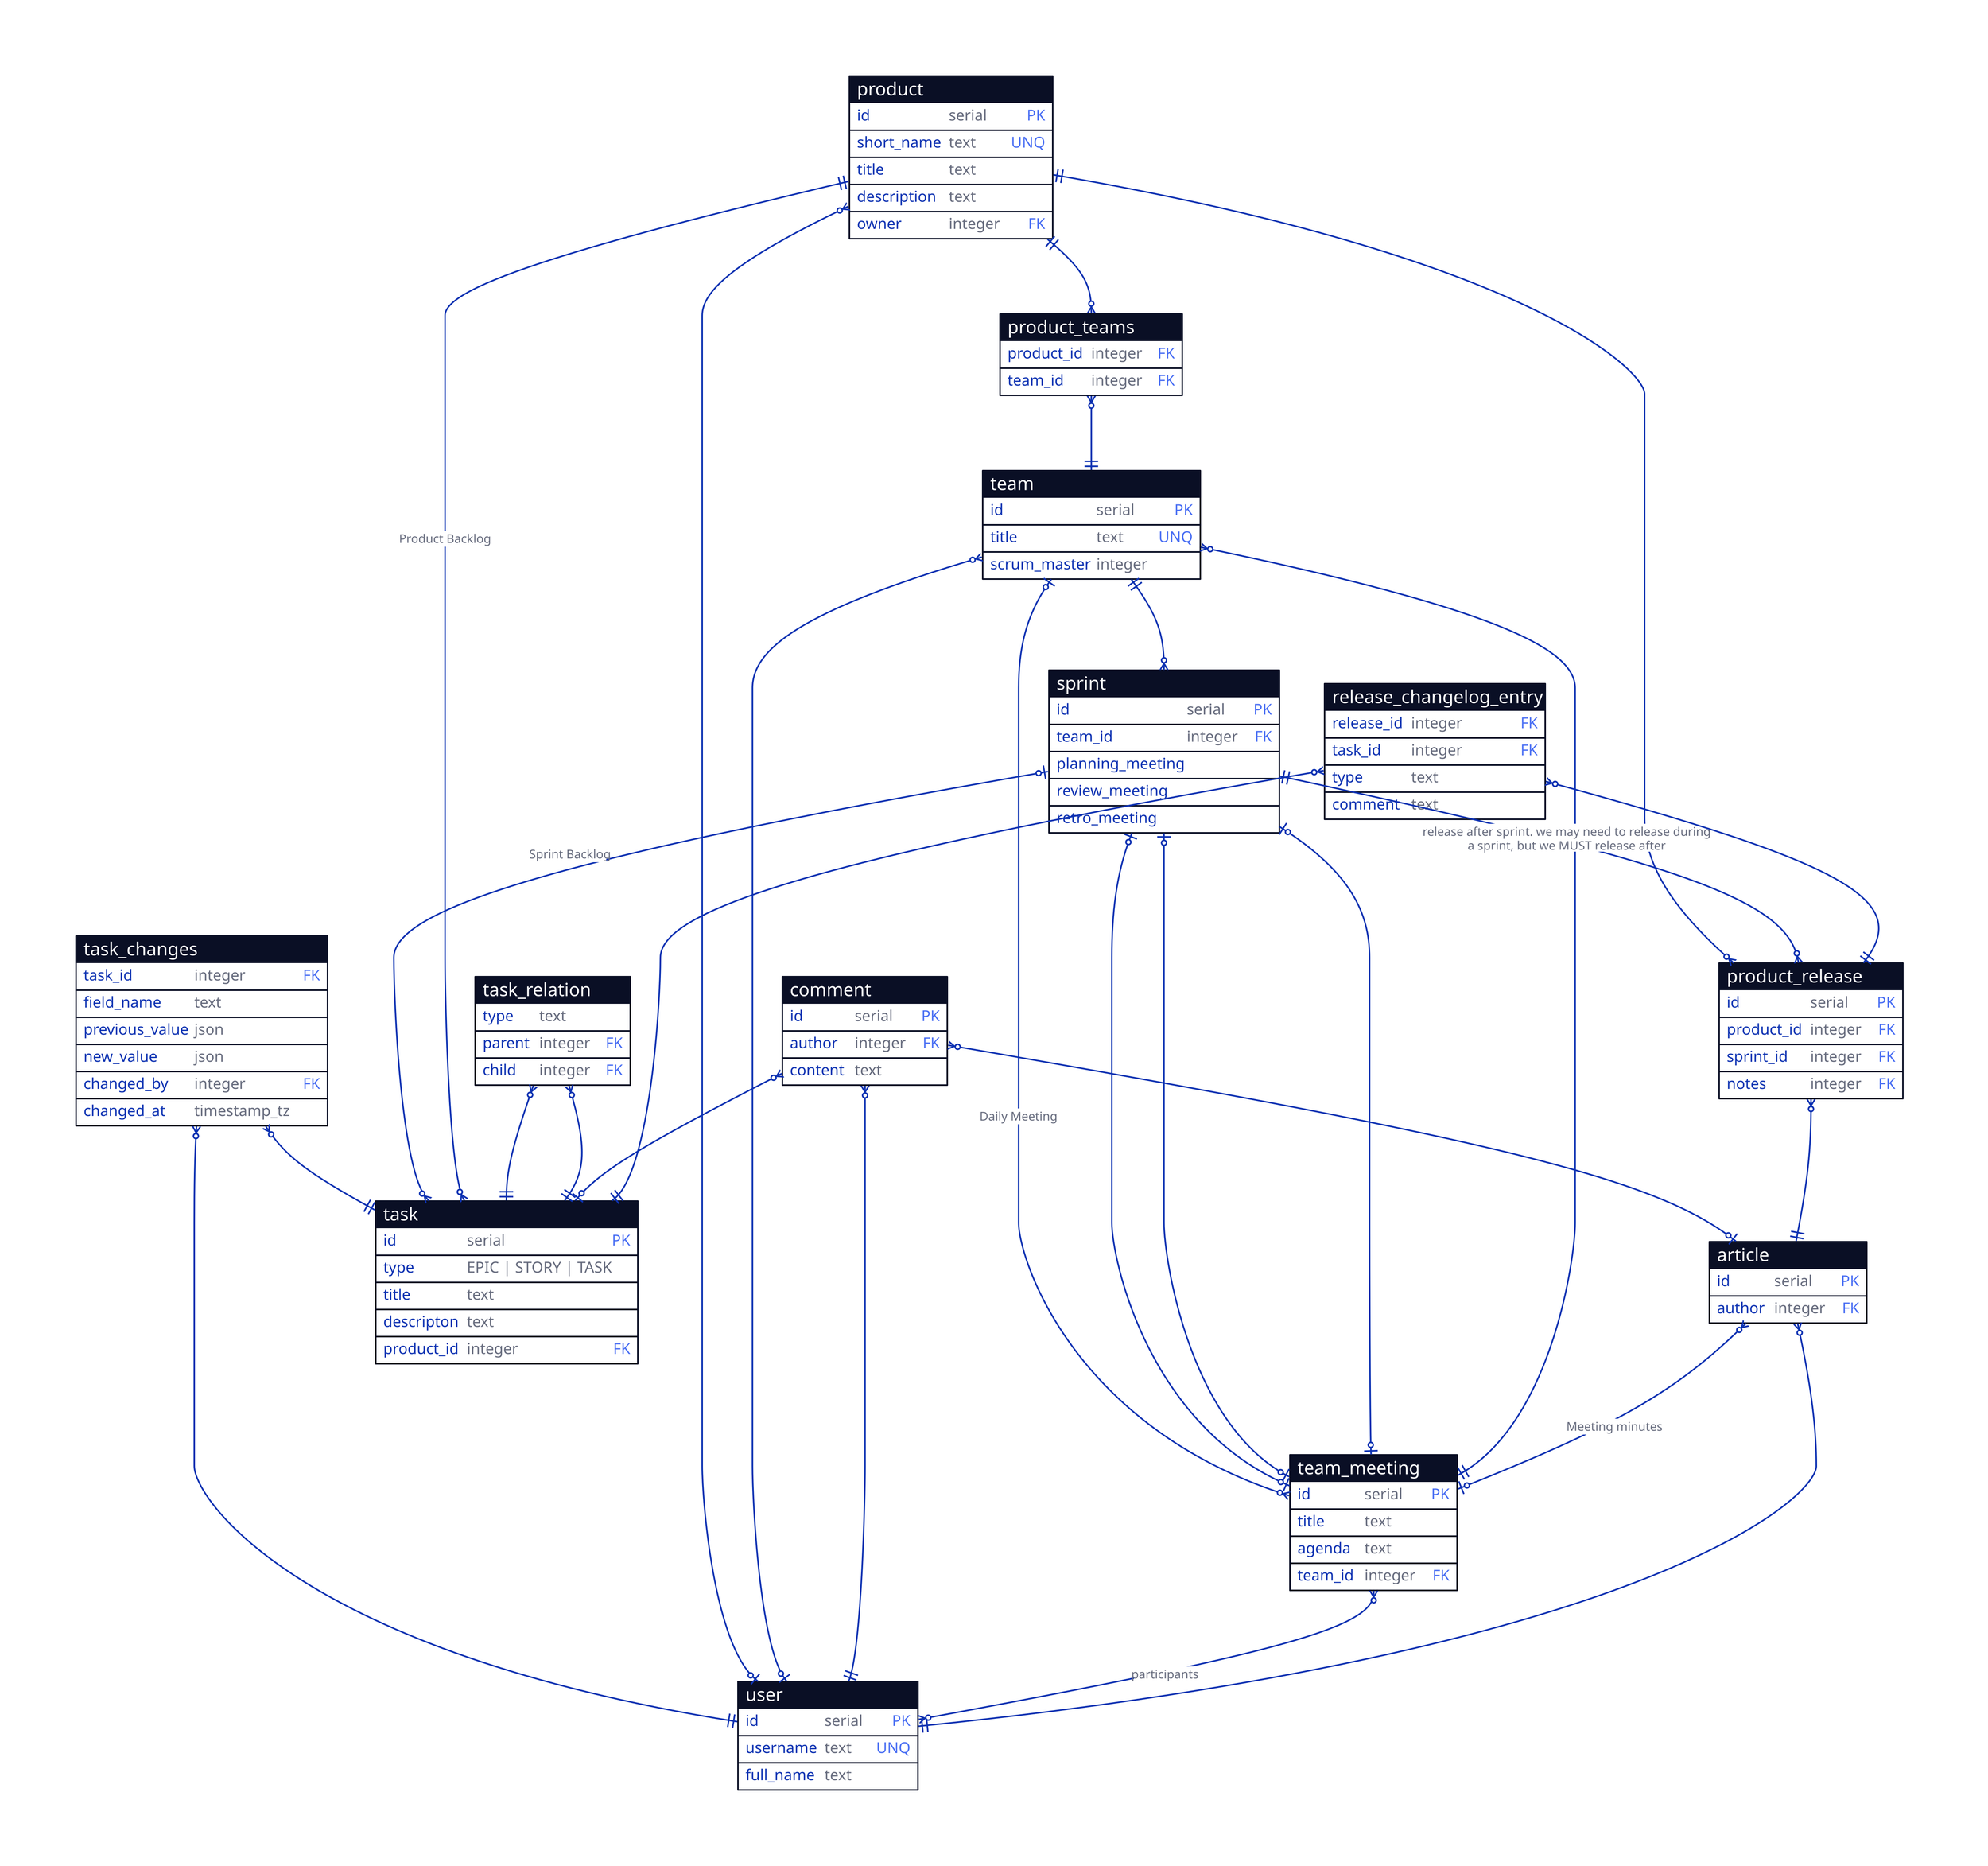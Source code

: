 product: {
  shape: sql_table
  id: serial {constraint: primary_key}
  short_name: text {constraint: unique}
  title: text
  description: text
  owner: integer {constraint: foreign_key}
}

team: {
  shape: sql_table
  id: serial {constraint: primary_key}
  title: text {constraint: unique}
  scrum_master: integer
}

user: {
  shape: sql_table
  id: serial {constraint: primary_key}
  username: text {constraint: unique}
  full_name: text
}

sprint: {
  shape: sql_table
  id: serial {constraint: primary_key}
  team_id: integer {constraint: foreign_key}
}

comment: {
  shape: sql_table
  id: serial {constraint: primary_key}
  author: integer {constraint: foreign_key}
  content: text
}

team_meeting: {
  shape: sql_table
  id: serial {constraint: primary_key}
  title: text
  agenda: text
  team_id: integer {constraint: foreign_key}
}

article: {
  shape: sql_table
  id: serial {constraint: primary_key}
  author: integer {constraint: foreign_key}
}

product_release: {
  shape: sql_table
  id: serial {constraint: primary_key}
  product_id: integer {constraint: foreign_key}
  sprint_id: integer {constraint: foreign_key}
  notes: integer {constraint: foreign_key}
}

product_release.notes <-> article: {
  source-arrowhead: {
    shape: cf-many
  }
  target-arrowhead: {
    shape: cf-one-required
  }
}

release_changelog_entry: {
  shape: sql_table
  release_id: integer {constraint: foreign_key}
  task_id: integer {constraint: foreign_key}
  type: text {tooltip: See keepachangelog.org}
  comment: text
}

release_changelog_entry.release_id <-> product_release: {
  source-arrowhead: {
    shape: cf-many
  }
  target-arrowhead: {
    shape: cf-one-required
  }
}

release_changelog_entry.task_id <-> task: {
  source-arrowhead: {
    shape: cf-many
  }
  target-arrowhead: {
    shape: cf-one-required
  }
}

sprint <-> product_release.sprint_id: {
  source-arrowhead: {
    shape: cf-one-required
  }
  target-arrowhead: {
    shape: cf-many
  }
  label: "release after sprint. we may need to release during\na sprint, but we MUST release after"
}

product_release.product_id <-> product: {
  source-arrowhead: {
    shape: cf-many
  }
  target-arrowhead: {
    shape: cf-one-required
  }
}

article <-> team_meeting: {
  source-arrowhead: {
    shape: cf-many
  }
  target-arrowhead: {
    shape: cf-one
  }
  label: "Meeting minutes"
}

article.author <-> user: {
  source-arrowhead: {
    shape: cf-many
  }
  target-arrowhead: {
    shape: cf-one-required
  }
}

team <-> team_meeting.team_id: {
  source-arrowhead: {
    shape: cf-many
  }
  target-arrowhead: {
    shape: cf-one-required
  }
}

sprint.planning_meeting <-> team_meeting: {
  source-arrowhead: {
    shape: cf-one
  }
  target-arrowhead: {
    shape: cf-one
  }
}

sprint.review_meeting <-> team_meeting: {
  source-arrowhead: {
    shape: cf-one
  }
  target-arrowhead: {
    shape: cf-one
  }
}

sprint.retro_meeting <-> team_meeting: {
  source-arrowhead: {
    shape: cf-one
  }
  target-arrowhead: {
    shape: cf-one
  }
}

team <-> team_meeting: {
  label: "Daily Meeting"
  source-arrowhead: {
    shape: cf-one
  }
  target-arrowhead: {
    shape: cf-many
  }
}

team_meeting <-> user: {
  label: "participants"
  source-arrowhead: {
    shape: cf-many
  }
  target-arrowhead: {
    shape: cf-many
  }
}

comment <-> task: {
  source-arrowhead: {
    shape: cf-many
  }
  target-arrowhead: {
    shape: cf-one
  }
}

comment <-> article: {
  source-arrowhead: {
    shape: cf-many
  }
  target-arrowhead: {
    shape: cf-one
  }
}

comment.author <-> user: {
  source-arrowhead: {
    shape: cf-many
  }
  target-arrowhead: {
    shape: cf-one-required
  }
}

team.id <-> sprint.team_id: {
  source-arrowhead: {
    shape: cf-one-required
  }
  target-arrowhead: {
    shape: cf-many
  }
}

team.scrum_master <-> user: {
  source-arrowhead: {
    shape: cf-many
  }
  target-arrowhead: {
    shape: cf-one
  }
}

product.owner <-> user: {
  source-arrowhead: {
    shape: cf-many
  }
  target-arrowhead: {
    shape: cf-one
  }
}

task: {
  shape: sql_table
  id: serial {constraint: primary_key}
  type: 'EPIC | STORY | TASK'
  title: text
  descripton: text
  product_id: integer {constraint: foreign_key}
}

task_relation: {
  shape: sql_table
  type: text
  parent: integer {constraint: foreign_key}
  child: integer {constraint: foreign_key}
}

task_relation.parent <-> task: {
  source-arrowhead: {
    shape: cf-many
  }
  target-arrowhead: {
    shape: cf-one-required
  }
}

task_relation.child <-> task: {
  source-arrowhead: {
    shape: cf-many
  }
  target-arrowhead: {
    shape: cf-one-required
  }
}

product.id <-> task.product_id: {
  source-arrowhead: {
    shape: cf-one-required
  }
  target-arrowhead: {
    shape: cf-many
  }
  label: "Product Backlog"
}

sprint.id <-> task.id: {
  source-arrowhead: {
    shape: cf-one
  }
  target-arrowhead: {
    shape: cf-many
  }
  label: "Sprint Backlog"
}

task_changes: {
  shape: sql_table
  task_id: integer {constraint: foreign_key}
  field_name: text
  previous_value: json
  new_value: json
  changed_by: integer {constraint: foreign_key}
  changed_at: timestamp_tz
}

task_changes.task_id <-> task: {
  target-arrowhead: {
    shape: cf-one-required
  }
  source-arrowhead: {
    shape: cf-many
  }
}

task_changes.changed_by <-> user: {
  target-arrowhead: {
    shape: cf-one-required
  }
  source-arrowhead: {
    shape: cf-many
  }
}

product_teams: {
  shape: sql_table
  product_id: integer {constraint: foreign_key}
  team_id: integer {constraint: foreign_key}
}

product <-> product_teams.team_id: {
  target-arrowhead: {
    shape: cf-many
  }
  source-arrowhead: {
    shape: cf-one-required
  }
}

product_teams.product_id <-> team: {
  target-arrowhead: {
    shape: cf-one-required
  }
  source-arrowhead: {
    shape: cf-many
  }
}
